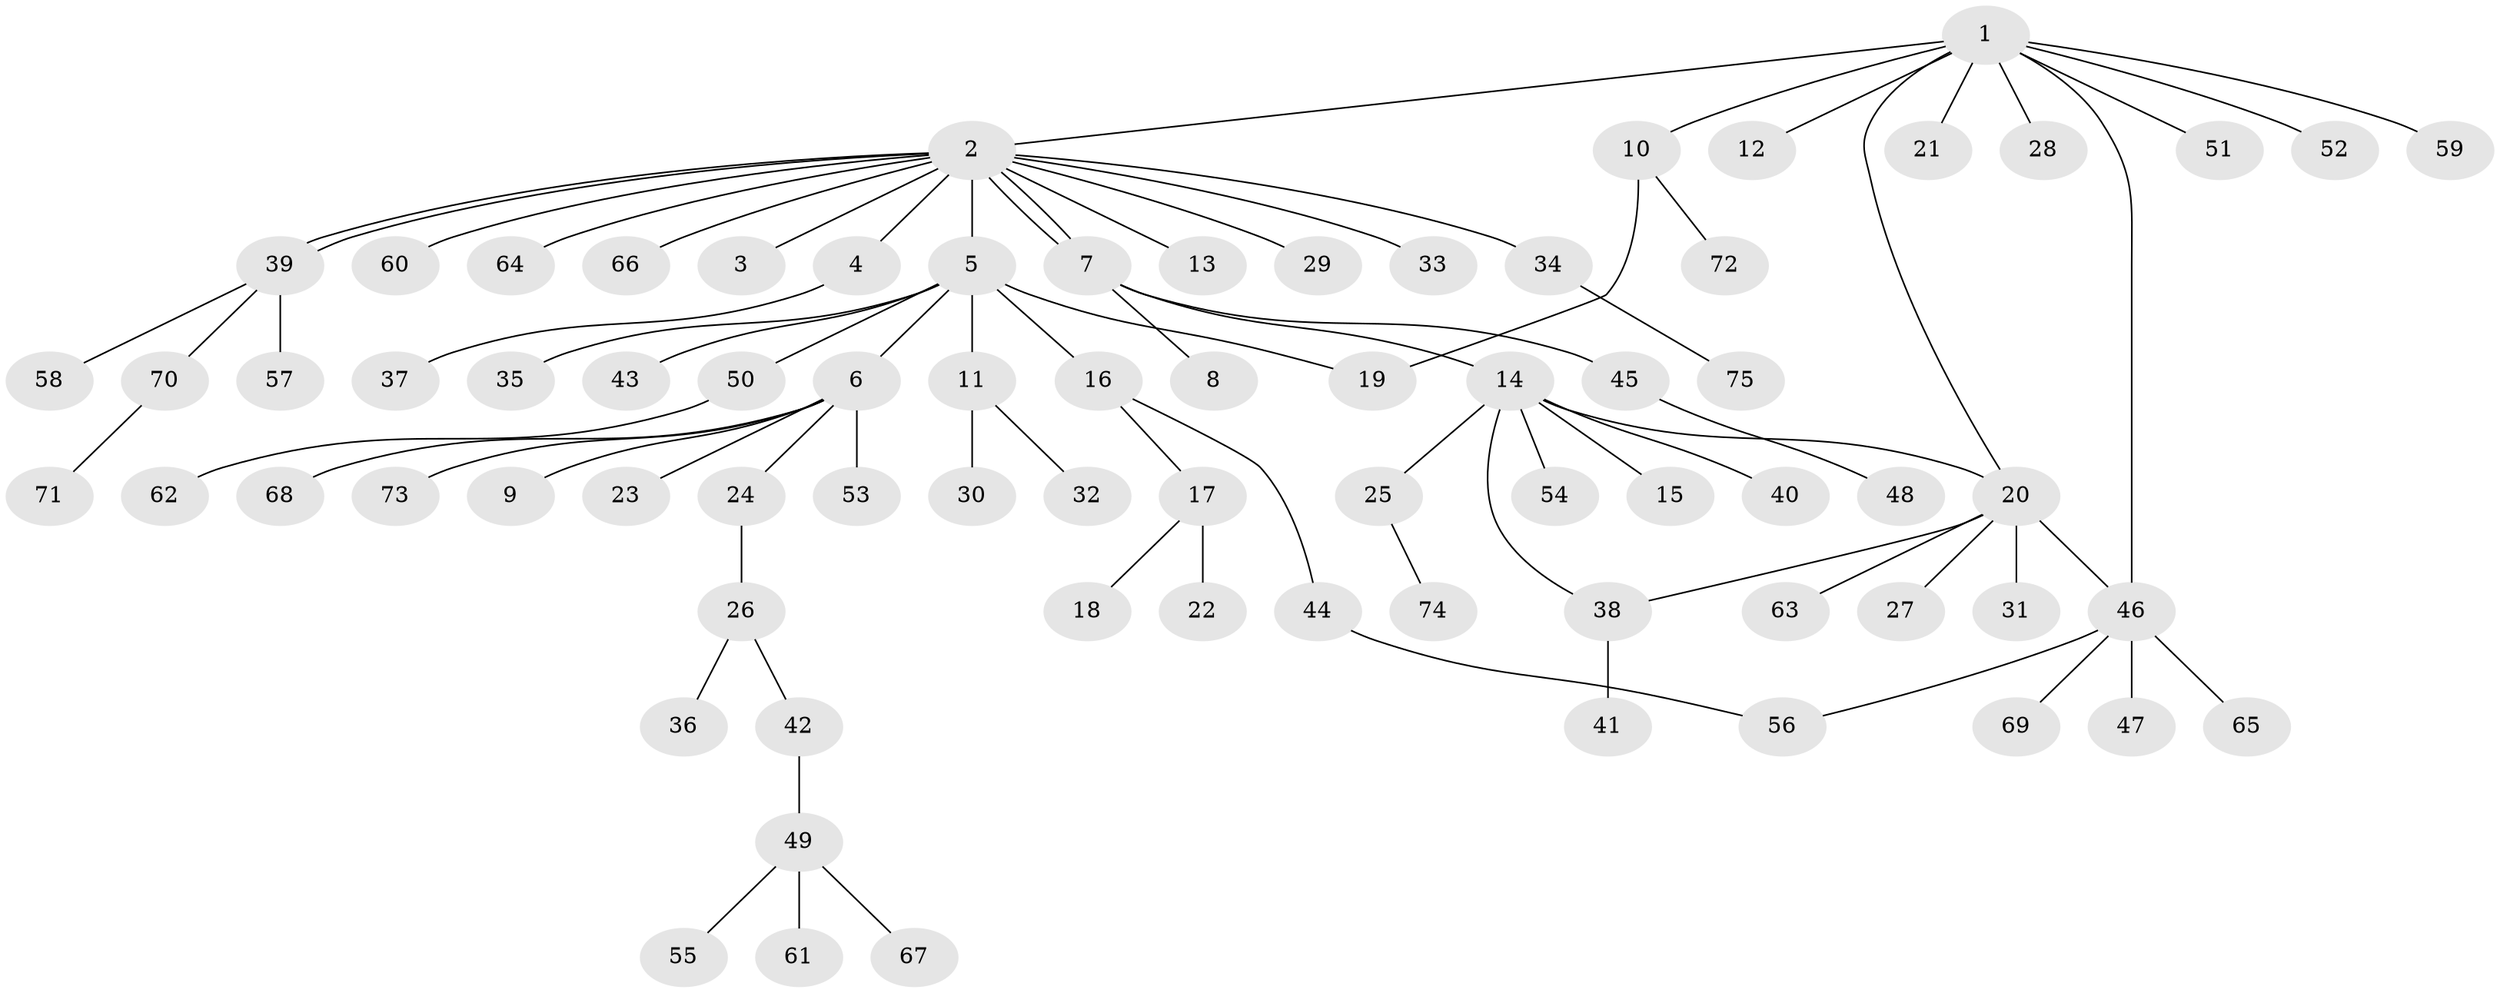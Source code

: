 // coarse degree distribution, {21: 0.017543859649122806, 1: 0.6842105263157895, 2: 0.10526315789473684, 7: 0.017543859649122806, 6: 0.05263157894736842, 4: 0.03508771929824561, 3: 0.07017543859649122, 5: 0.017543859649122806}
// Generated by graph-tools (version 1.1) at 2025/41/03/06/25 10:41:46]
// undirected, 75 vertices, 81 edges
graph export_dot {
graph [start="1"]
  node [color=gray90,style=filled];
  1;
  2;
  3;
  4;
  5;
  6;
  7;
  8;
  9;
  10;
  11;
  12;
  13;
  14;
  15;
  16;
  17;
  18;
  19;
  20;
  21;
  22;
  23;
  24;
  25;
  26;
  27;
  28;
  29;
  30;
  31;
  32;
  33;
  34;
  35;
  36;
  37;
  38;
  39;
  40;
  41;
  42;
  43;
  44;
  45;
  46;
  47;
  48;
  49;
  50;
  51;
  52;
  53;
  54;
  55;
  56;
  57;
  58;
  59;
  60;
  61;
  62;
  63;
  64;
  65;
  66;
  67;
  68;
  69;
  70;
  71;
  72;
  73;
  74;
  75;
  1 -- 2;
  1 -- 10;
  1 -- 12;
  1 -- 20;
  1 -- 21;
  1 -- 28;
  1 -- 46;
  1 -- 51;
  1 -- 52;
  1 -- 59;
  2 -- 3;
  2 -- 4;
  2 -- 5;
  2 -- 7;
  2 -- 7;
  2 -- 13;
  2 -- 29;
  2 -- 33;
  2 -- 34;
  2 -- 39;
  2 -- 39;
  2 -- 60;
  2 -- 64;
  2 -- 66;
  4 -- 37;
  5 -- 6;
  5 -- 11;
  5 -- 16;
  5 -- 19;
  5 -- 35;
  5 -- 43;
  5 -- 50;
  6 -- 9;
  6 -- 23;
  6 -- 24;
  6 -- 53;
  6 -- 68;
  6 -- 73;
  7 -- 8;
  7 -- 14;
  7 -- 45;
  10 -- 19;
  10 -- 72;
  11 -- 30;
  11 -- 32;
  14 -- 15;
  14 -- 20;
  14 -- 25;
  14 -- 38;
  14 -- 40;
  14 -- 54;
  16 -- 17;
  16 -- 44;
  17 -- 18;
  17 -- 22;
  20 -- 27;
  20 -- 31;
  20 -- 38;
  20 -- 46;
  20 -- 63;
  24 -- 26;
  25 -- 74;
  26 -- 36;
  26 -- 42;
  34 -- 75;
  38 -- 41;
  39 -- 57;
  39 -- 58;
  39 -- 70;
  42 -- 49;
  44 -- 56;
  45 -- 48;
  46 -- 47;
  46 -- 56;
  46 -- 65;
  46 -- 69;
  49 -- 55;
  49 -- 61;
  49 -- 67;
  50 -- 62;
  70 -- 71;
}
